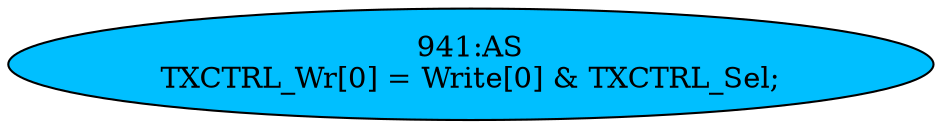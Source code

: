 strict digraph "" {
	node [label="\N"];
	"941:AS"	 [ast="<pyverilog.vparser.ast.Assign object at 0x7fbdee0e2dd0>",
		def_var="['TXCTRL_Wr']",
		fillcolor=deepskyblue,
		label="941:AS
TXCTRL_Wr[0] = Write[0] & TXCTRL_Sel;",
		statements="[]",
		style=filled,
		typ=Assign,
		use_var="['Write', 'TXCTRL_Sel']"];
}
